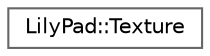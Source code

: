 digraph "Graphical Class Hierarchy"
{
 // LATEX_PDF_SIZE
  bgcolor="transparent";
  edge [fontname=Helvetica,fontsize=10,labelfontname=Helvetica,labelfontsize=10];
  node [fontname=Helvetica,fontsize=10,shape=box,height=0.2,width=0.4];
  rankdir="LR";
  Node0 [id="Node000000",label="LilyPad::Texture",height=0.2,width=0.4,color="grey40", fillcolor="white", style="filled",URL="$classLilyPad_1_1Texture.html",tooltip=" "];
}
